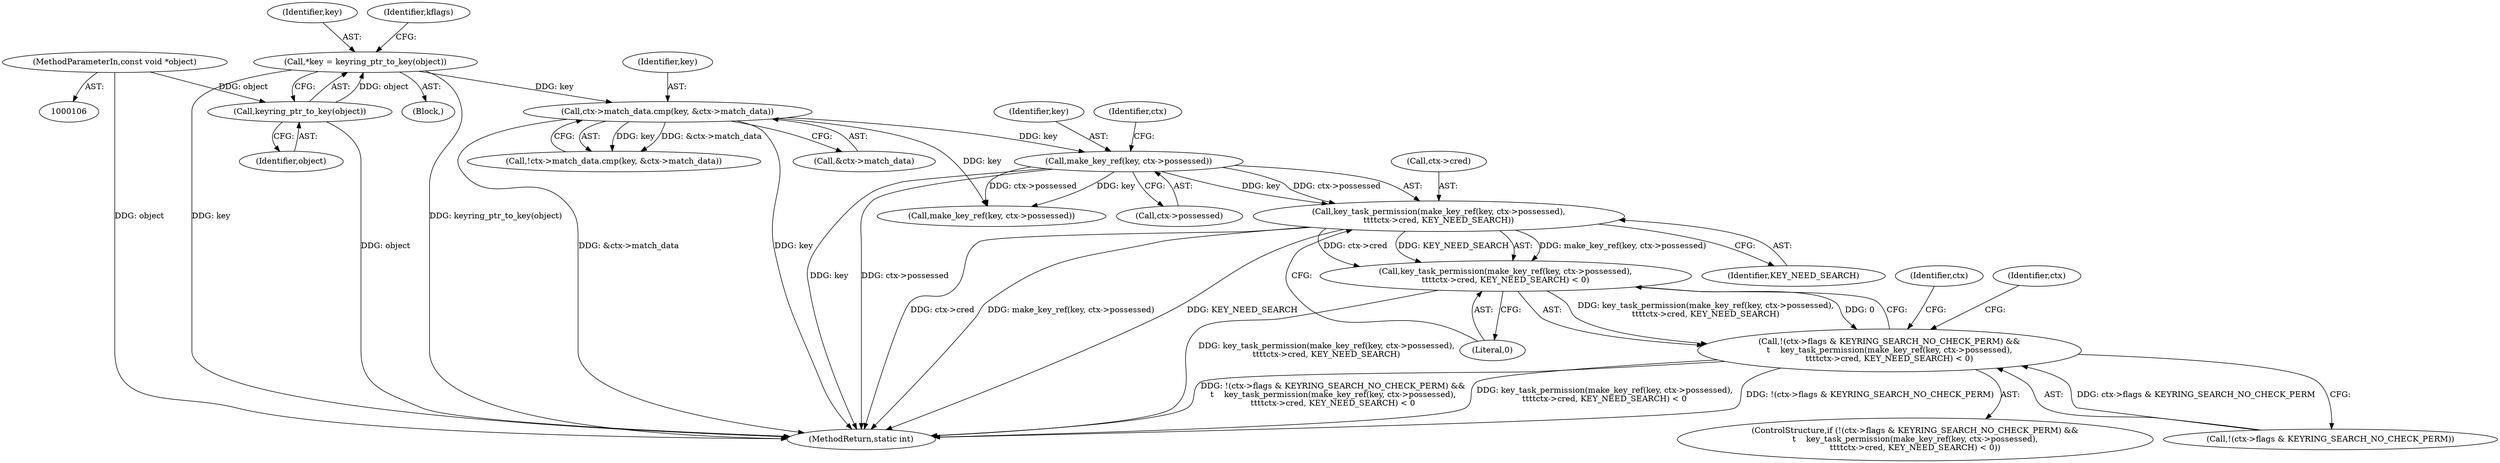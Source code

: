 digraph "0_linux_363b02dab09b3226f3bd1420dad9c72b79a42a76_11@pointer" {
"1000233" [label="(Call,key_task_permission(make_key_ref(key, ctx->possessed),\n\t\t\t\tctx->cred, KEY_NEED_SEARCH))"];
"1000234" [label="(Call,make_key_ref(key, ctx->possessed))"];
"1000213" [label="(Call,ctx->match_data.cmp(key, &ctx->match_data))"];
"1000115" [label="(Call,*key = keyring_ptr_to_key(object))"];
"1000117" [label="(Call,keyring_ptr_to_key(object))"];
"1000107" [label="(MethodParameterIn,const void *object)"];
"1000232" [label="(Call,key_task_permission(make_key_ref(key, ctx->possessed),\n\t\t\t\tctx->cred, KEY_NEED_SEARCH) < 0)"];
"1000225" [label="(Call,!(ctx->flags & KEYRING_SEARCH_NO_CHECK_PERM) &&\n\t    key_task_permission(make_key_ref(key, ctx->possessed),\n\t\t\t\tctx->cred, KEY_NEED_SEARCH) < 0)"];
"1000234" [label="(Call,make_key_ref(key, ctx->possessed))"];
"1000261" [label="(Identifier,ctx)"];
"1000117" [label="(Call,keyring_ptr_to_key(object))"];
"1000109" [label="(Block,)"];
"1000236" [label="(Call,ctx->possessed)"];
"1000224" [label="(ControlStructure,if (!(ctx->flags & KEYRING_SEARCH_NO_CHECK_PERM) &&\n\t    key_task_permission(make_key_ref(key, ctx->possessed),\n\t\t\t\tctx->cred, KEY_NEED_SEARCH) < 0))"];
"1000226" [label="(Call,!(ctx->flags & KEYRING_SEARCH_NO_CHECK_PERM))"];
"1000233" [label="(Call,key_task_permission(make_key_ref(key, ctx->possessed),\n\t\t\t\tctx->cred, KEY_NEED_SEARCH))"];
"1000225" [label="(Call,!(ctx->flags & KEYRING_SEARCH_NO_CHECK_PERM) &&\n\t    key_task_permission(make_key_ref(key, ctx->possessed),\n\t\t\t\tctx->cred, KEY_NEED_SEARCH) < 0)"];
"1000239" [label="(Call,ctx->cred)"];
"1000235" [label="(Identifier,key)"];
"1000213" [label="(Call,ctx->match_data.cmp(key, &ctx->match_data))"];
"1000240" [label="(Identifier,ctx)"];
"1000243" [label="(Literal,0)"];
"1000305" [label="(MethodReturn,static int)"];
"1000242" [label="(Identifier,KEY_NEED_SEARCH)"];
"1000107" [label="(MethodParameterIn,const void *object)"];
"1000116" [label="(Identifier,key)"];
"1000232" [label="(Call,key_task_permission(make_key_ref(key, ctx->possessed),\n\t\t\t\tctx->cred, KEY_NEED_SEARCH) < 0)"];
"1000118" [label="(Identifier,object)"];
"1000212" [label="(Call,!ctx->match_data.cmp(key, &ctx->match_data))"];
"1000215" [label="(Call,&ctx->match_data)"];
"1000115" [label="(Call,*key = keyring_ptr_to_key(object))"];
"1000291" [label="(Call,make_key_ref(key, ctx->possessed))"];
"1000121" [label="(Identifier,kflags)"];
"1000247" [label="(Identifier,ctx)"];
"1000214" [label="(Identifier,key)"];
"1000233" -> "1000232"  [label="AST: "];
"1000233" -> "1000242"  [label="CFG: "];
"1000234" -> "1000233"  [label="AST: "];
"1000239" -> "1000233"  [label="AST: "];
"1000242" -> "1000233"  [label="AST: "];
"1000243" -> "1000233"  [label="CFG: "];
"1000233" -> "1000305"  [label="DDG: ctx->cred"];
"1000233" -> "1000305"  [label="DDG: make_key_ref(key, ctx->possessed)"];
"1000233" -> "1000305"  [label="DDG: KEY_NEED_SEARCH"];
"1000233" -> "1000232"  [label="DDG: make_key_ref(key, ctx->possessed)"];
"1000233" -> "1000232"  [label="DDG: ctx->cred"];
"1000233" -> "1000232"  [label="DDG: KEY_NEED_SEARCH"];
"1000234" -> "1000233"  [label="DDG: key"];
"1000234" -> "1000233"  [label="DDG: ctx->possessed"];
"1000234" -> "1000236"  [label="CFG: "];
"1000235" -> "1000234"  [label="AST: "];
"1000236" -> "1000234"  [label="AST: "];
"1000240" -> "1000234"  [label="CFG: "];
"1000234" -> "1000305"  [label="DDG: ctx->possessed"];
"1000234" -> "1000305"  [label="DDG: key"];
"1000213" -> "1000234"  [label="DDG: key"];
"1000234" -> "1000291"  [label="DDG: key"];
"1000234" -> "1000291"  [label="DDG: ctx->possessed"];
"1000213" -> "1000212"  [label="AST: "];
"1000213" -> "1000215"  [label="CFG: "];
"1000214" -> "1000213"  [label="AST: "];
"1000215" -> "1000213"  [label="AST: "];
"1000212" -> "1000213"  [label="CFG: "];
"1000213" -> "1000305"  [label="DDG: key"];
"1000213" -> "1000305"  [label="DDG: &ctx->match_data"];
"1000213" -> "1000212"  [label="DDG: key"];
"1000213" -> "1000212"  [label="DDG: &ctx->match_data"];
"1000115" -> "1000213"  [label="DDG: key"];
"1000213" -> "1000291"  [label="DDG: key"];
"1000115" -> "1000109"  [label="AST: "];
"1000115" -> "1000117"  [label="CFG: "];
"1000116" -> "1000115"  [label="AST: "];
"1000117" -> "1000115"  [label="AST: "];
"1000121" -> "1000115"  [label="CFG: "];
"1000115" -> "1000305"  [label="DDG: keyring_ptr_to_key(object)"];
"1000115" -> "1000305"  [label="DDG: key"];
"1000117" -> "1000115"  [label="DDG: object"];
"1000117" -> "1000118"  [label="CFG: "];
"1000118" -> "1000117"  [label="AST: "];
"1000117" -> "1000305"  [label="DDG: object"];
"1000107" -> "1000117"  [label="DDG: object"];
"1000107" -> "1000106"  [label="AST: "];
"1000107" -> "1000305"  [label="DDG: object"];
"1000232" -> "1000225"  [label="AST: "];
"1000232" -> "1000243"  [label="CFG: "];
"1000243" -> "1000232"  [label="AST: "];
"1000225" -> "1000232"  [label="CFG: "];
"1000232" -> "1000305"  [label="DDG: key_task_permission(make_key_ref(key, ctx->possessed),\n\t\t\t\tctx->cred, KEY_NEED_SEARCH)"];
"1000232" -> "1000225"  [label="DDG: key_task_permission(make_key_ref(key, ctx->possessed),\n\t\t\t\tctx->cred, KEY_NEED_SEARCH)"];
"1000232" -> "1000225"  [label="DDG: 0"];
"1000225" -> "1000224"  [label="AST: "];
"1000225" -> "1000226"  [label="CFG: "];
"1000226" -> "1000225"  [label="AST: "];
"1000247" -> "1000225"  [label="CFG: "];
"1000261" -> "1000225"  [label="CFG: "];
"1000225" -> "1000305"  [label="DDG: !(ctx->flags & KEYRING_SEARCH_NO_CHECK_PERM)"];
"1000225" -> "1000305"  [label="DDG: !(ctx->flags & KEYRING_SEARCH_NO_CHECK_PERM) &&\n\t    key_task_permission(make_key_ref(key, ctx->possessed),\n\t\t\t\tctx->cred, KEY_NEED_SEARCH) < 0"];
"1000225" -> "1000305"  [label="DDG: key_task_permission(make_key_ref(key, ctx->possessed),\n\t\t\t\tctx->cred, KEY_NEED_SEARCH) < 0"];
"1000226" -> "1000225"  [label="DDG: ctx->flags & KEYRING_SEARCH_NO_CHECK_PERM"];
}
